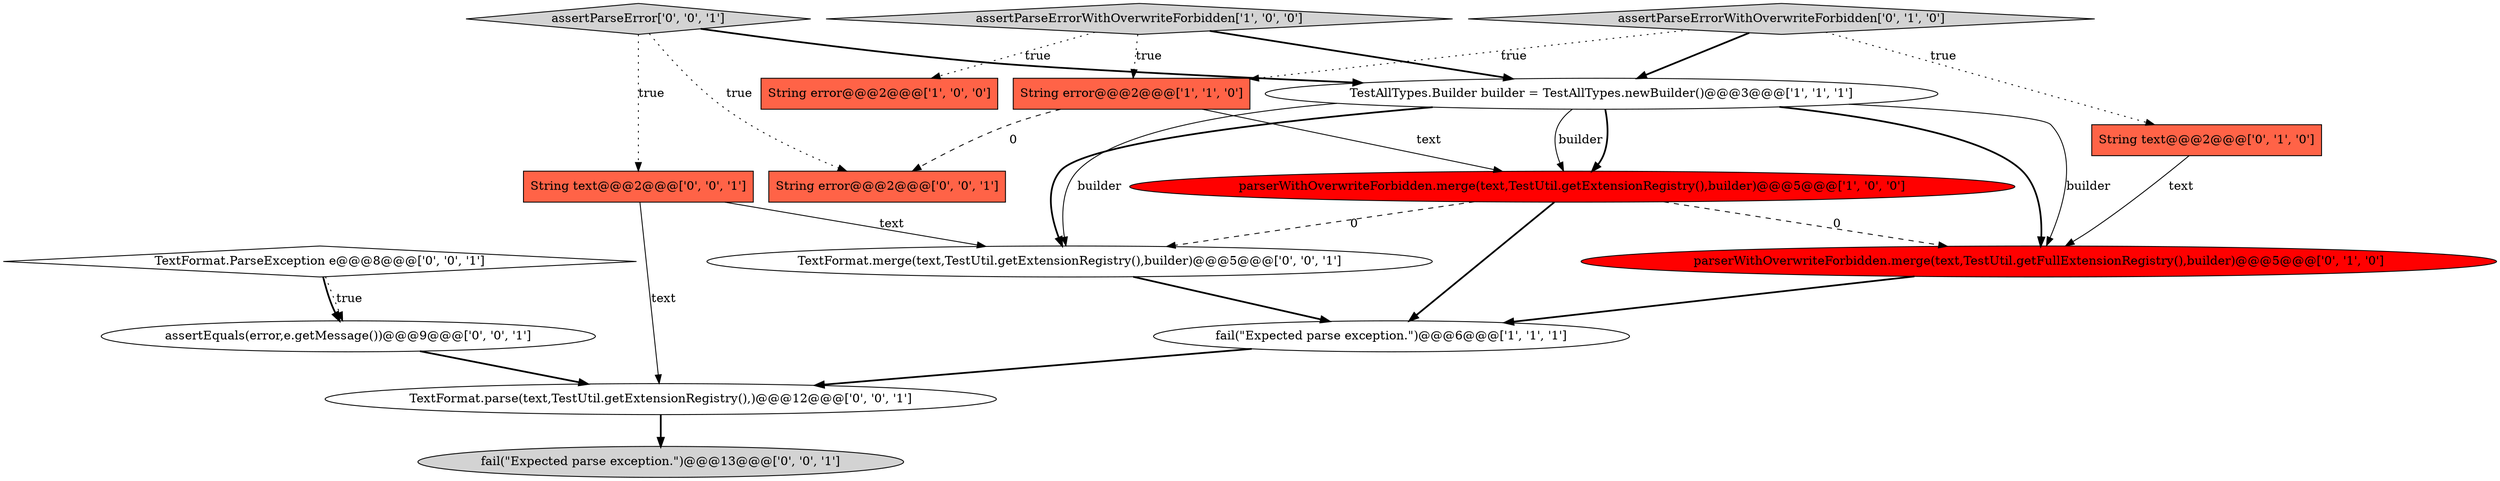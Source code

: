 digraph {
12 [style = filled, label = "TextFormat.ParseException e@@@8@@@['0', '0', '1']", fillcolor = white, shape = diamond image = "AAA0AAABBB3BBB"];
1 [style = filled, label = "String error@@@2@@@['1', '0', '0']", fillcolor = tomato, shape = box image = "AAA0AAABBB1BBB"];
0 [style = filled, label = "parserWithOverwriteForbidden.merge(text,TestUtil.getExtensionRegistry(),builder)@@@5@@@['1', '0', '0']", fillcolor = red, shape = ellipse image = "AAA1AAABBB1BBB"];
7 [style = filled, label = "parserWithOverwriteForbidden.merge(text,TestUtil.getFullExtensionRegistry(),builder)@@@5@@@['0', '1', '0']", fillcolor = red, shape = ellipse image = "AAA1AAABBB2BBB"];
8 [style = filled, label = "assertParseErrorWithOverwriteForbidden['0', '1', '0']", fillcolor = lightgray, shape = diamond image = "AAA0AAABBB2BBB"];
13 [style = filled, label = "assertEquals(error,e.getMessage())@@@9@@@['0', '0', '1']", fillcolor = white, shape = ellipse image = "AAA0AAABBB3BBB"];
9 [style = filled, label = "String text@@@2@@@['0', '0', '1']", fillcolor = tomato, shape = box image = "AAA0AAABBB3BBB"];
2 [style = filled, label = "TestAllTypes.Builder builder = TestAllTypes.newBuilder()@@@3@@@['1', '1', '1']", fillcolor = white, shape = ellipse image = "AAA0AAABBB1BBB"];
3 [style = filled, label = "String error@@@2@@@['1', '1', '0']", fillcolor = tomato, shape = box image = "AAA0AAABBB1BBB"];
5 [style = filled, label = "assertParseErrorWithOverwriteForbidden['1', '0', '0']", fillcolor = lightgray, shape = diamond image = "AAA0AAABBB1BBB"];
6 [style = filled, label = "String text@@@2@@@['0', '1', '0']", fillcolor = tomato, shape = box image = "AAA0AAABBB2BBB"];
11 [style = filled, label = "String error@@@2@@@['0', '0', '1']", fillcolor = tomato, shape = box image = "AAA0AAABBB3BBB"];
14 [style = filled, label = "fail(\"Expected parse exception.\")@@@13@@@['0', '0', '1']", fillcolor = lightgray, shape = ellipse image = "AAA0AAABBB3BBB"];
4 [style = filled, label = "fail(\"Expected parse exception.\")@@@6@@@['1', '1', '1']", fillcolor = white, shape = ellipse image = "AAA0AAABBB1BBB"];
15 [style = filled, label = "TextFormat.merge(text,TestUtil.getExtensionRegistry(),builder)@@@5@@@['0', '0', '1']", fillcolor = white, shape = ellipse image = "AAA0AAABBB3BBB"];
10 [style = filled, label = "TextFormat.parse(text,TestUtil.getExtensionRegistry(),)@@@12@@@['0', '0', '1']", fillcolor = white, shape = ellipse image = "AAA0AAABBB3BBB"];
16 [style = filled, label = "assertParseError['0', '0', '1']", fillcolor = lightgray, shape = diamond image = "AAA0AAABBB3BBB"];
4->10 [style = bold, label=""];
13->10 [style = bold, label=""];
16->9 [style = dotted, label="true"];
10->14 [style = bold, label=""];
5->1 [style = dotted, label="true"];
2->0 [style = solid, label="builder"];
2->15 [style = solid, label="builder"];
9->10 [style = solid, label="text"];
0->15 [style = dashed, label="0"];
7->4 [style = bold, label=""];
5->3 [style = dotted, label="true"];
16->2 [style = bold, label=""];
8->3 [style = dotted, label="true"];
2->7 [style = solid, label="builder"];
12->13 [style = bold, label=""];
5->2 [style = bold, label=""];
2->0 [style = bold, label=""];
12->13 [style = dotted, label="true"];
8->6 [style = dotted, label="true"];
8->2 [style = bold, label=""];
0->4 [style = bold, label=""];
2->15 [style = bold, label=""];
15->4 [style = bold, label=""];
6->7 [style = solid, label="text"];
2->7 [style = bold, label=""];
9->15 [style = solid, label="text"];
16->11 [style = dotted, label="true"];
0->7 [style = dashed, label="0"];
3->0 [style = solid, label="text"];
3->11 [style = dashed, label="0"];
}
